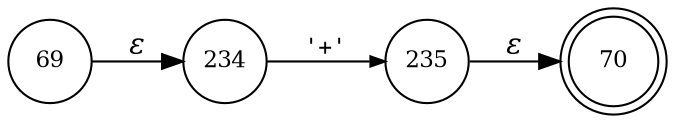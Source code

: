 digraph ATN {
rankdir=LR;
s70[fontsize=11, label="70", shape=doublecircle, fixedsize=true, width=.6];
s69[fontsize=11,label="69", shape=circle, fixedsize=true, width=.55, peripheries=1];
s235[fontsize=11,label="235", shape=circle, fixedsize=true, width=.55, peripheries=1];
s234[fontsize=11,label="234", shape=circle, fixedsize=true, width=.55, peripheries=1];
s69 -> s234 [fontname="Times-Italic", label="&epsilon;"];
s234 -> s235 [fontsize=11, fontname="Courier", arrowsize=.7, label = "'+'", arrowhead = normal];
s235 -> s70 [fontname="Times-Italic", label="&epsilon;"];
}
